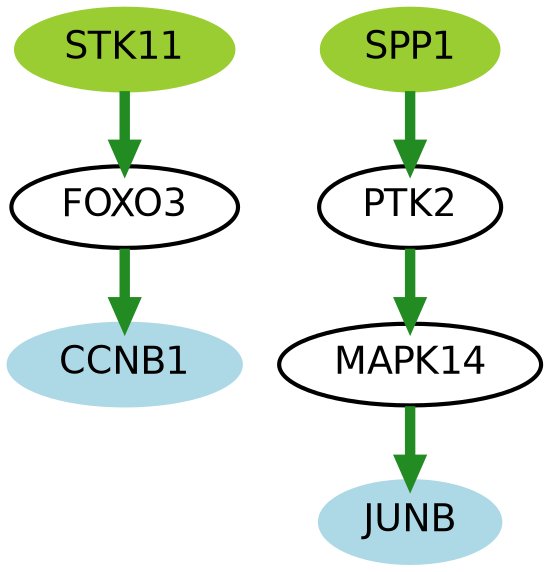 digraph "" {
FOXO3 [color=black, fillcolor=white, fontname=Helvetica, fontsize=18, shape=ellipse, style="filled, bold"];
CCNB1 [color=lightblue, fillcolor=lightblue, fontname=Helvetica, fontsize=18, shape=ellipse, style="filled, bold"];
PTK2 [color=black, fillcolor=white, fontname=Helvetica, fontsize=18, shape=ellipse, style="filled, bold"];
STK11 [color=olivedrab3, fillcolor=olivedrab3, fontname=Helvetica, fontsize=18, shape=ellipse, style="filled, bold"];
JUNB [color=lightblue, fillcolor=lightblue, fontname=Helvetica, fontsize=18, shape=ellipse, style="filled, bold"];
MAPK14 [color=black, fillcolor=white, fontname=Helvetica, fontsize=18, shape=ellipse, style="filled, bold"];
SPP1 [color=olivedrab3, fillcolor=olivedrab3, fontname=Helvetica, fontsize=18, shape=ellipse, style="filled, bold"];
FOXO3 -> CCNB1  [arrowhead=normal, color=forestgreen, dir=forward, key=0, penwidth="5.0", sign=1, weight="1.0"];
PTK2 -> MAPK14  [arrowhead=normal, color=forestgreen, dir=forward, key=0, penwidth="5.0", sign=1, weight="1.0"];
STK11 -> FOXO3  [arrowhead=normal, color=forestgreen, dir=forward, key=0, penwidth="5.0", sign=1, weight="1.0"];
MAPK14 -> JUNB  [arrowhead=normal, color=forestgreen, dir=forward, key=0, penwidth="5.0", sign=1, weight="1.0"];
SPP1 -> PTK2  [arrowhead=normal, color=forestgreen, dir=forward, key=0, penwidth="5.0", sign=1, weight="1.0"];
}
